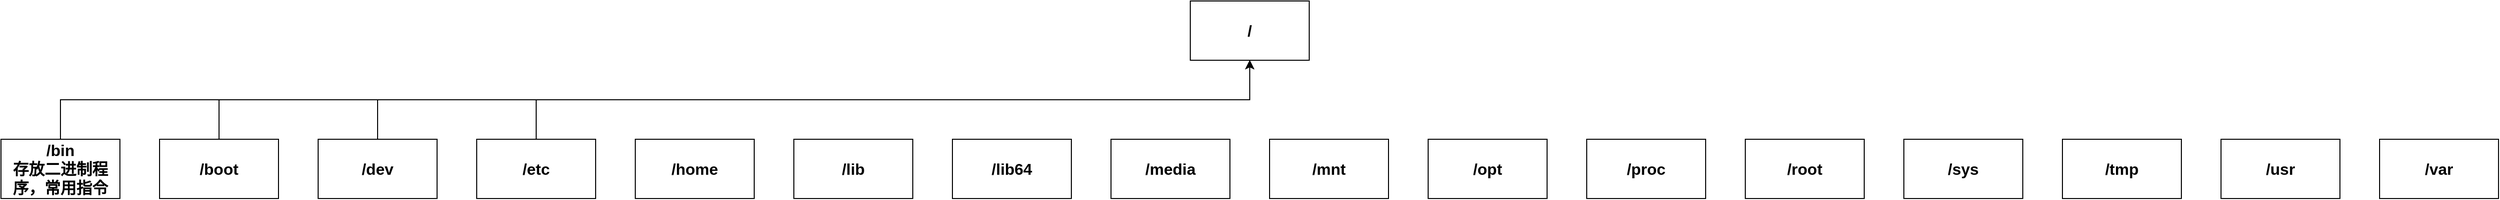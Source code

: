 <mxfile version="15.2.7" type="device"><diagram id="JrL7N7qqaAw00KxUiWFv" name="第 1 页"><mxGraphModel dx="3422" dy="1518" grid="1" gridSize="10" guides="1" tooltips="1" connect="1" arrows="1" fold="1" page="1" pageScale="1" pageWidth="827" pageHeight="1169" math="0" shadow="0"><root><mxCell id="0"/><mxCell id="1" parent="0"/><mxCell id="WDz_j2Mwd5igttuZcTVU-1" value="&lt;b&gt;&lt;font style=&quot;font-size: 16px&quot;&gt;/&lt;/font&gt;&lt;/b&gt;" style="rounded=0;whiteSpace=wrap;html=1;" vertex="1" parent="1"><mxGeometry x="1080" y="130" width="120" height="60" as="geometry"/></mxCell><mxCell id="WDz_j2Mwd5igttuZcTVU-21" style="edgeStyle=orthogonalEdgeStyle;rounded=0;orthogonalLoop=1;jettySize=auto;html=1;exitX=0.5;exitY=0;exitDx=0;exitDy=0;entryX=0.5;entryY=1;entryDx=0;entryDy=0;" edge="1" parent="1" source="WDz_j2Mwd5igttuZcTVU-2" target="WDz_j2Mwd5igttuZcTVU-1"><mxGeometry relative="1" as="geometry"/></mxCell><mxCell id="WDz_j2Mwd5igttuZcTVU-2" value="&lt;b&gt;&lt;font style=&quot;font-size: 16px&quot;&gt;/bin&lt;br&gt;存放二进制程序，常用指令&lt;br&gt;&lt;/font&gt;&lt;/b&gt;" style="rounded=0;whiteSpace=wrap;html=1;" vertex="1" parent="1"><mxGeometry x="-120" y="270" width="120" height="60" as="geometry"/></mxCell><mxCell id="WDz_j2Mwd5igttuZcTVU-22" style="edgeStyle=orthogonalEdgeStyle;rounded=0;orthogonalLoop=1;jettySize=auto;html=1;exitX=0.5;exitY=0;exitDx=0;exitDy=0;entryX=0.5;entryY=1;entryDx=0;entryDy=0;" edge="1" parent="1" source="WDz_j2Mwd5igttuZcTVU-3" target="WDz_j2Mwd5igttuZcTVU-1"><mxGeometry relative="1" as="geometry"/></mxCell><mxCell id="WDz_j2Mwd5igttuZcTVU-3" value="&lt;b&gt;&lt;font style=&quot;font-size: 16px&quot;&gt;/boot&lt;br&gt;&lt;/font&gt;&lt;/b&gt;" style="rounded=0;whiteSpace=wrap;html=1;" vertex="1" parent="1"><mxGeometry x="40" y="270" width="120" height="60" as="geometry"/></mxCell><mxCell id="WDz_j2Mwd5igttuZcTVU-23" style="edgeStyle=orthogonalEdgeStyle;rounded=0;orthogonalLoop=1;jettySize=auto;html=1;exitX=0.5;exitY=0;exitDx=0;exitDy=0;entryX=0.5;entryY=1;entryDx=0;entryDy=0;" edge="1" parent="1" source="WDz_j2Mwd5igttuZcTVU-6" target="WDz_j2Mwd5igttuZcTVU-1"><mxGeometry relative="1" as="geometry"/></mxCell><mxCell id="WDz_j2Mwd5igttuZcTVU-6" value="&lt;b&gt;&lt;font style=&quot;font-size: 16px&quot;&gt;/dev&lt;br&gt;&lt;/font&gt;&lt;/b&gt;" style="rounded=0;whiteSpace=wrap;html=1;" vertex="1" parent="1"><mxGeometry x="200" y="270" width="120" height="60" as="geometry"/></mxCell><mxCell id="WDz_j2Mwd5igttuZcTVU-24" style="edgeStyle=orthogonalEdgeStyle;rounded=0;orthogonalLoop=1;jettySize=auto;html=1;exitX=0.5;exitY=0;exitDx=0;exitDy=0;entryX=0.5;entryY=1;entryDx=0;entryDy=0;" edge="1" parent="1" source="WDz_j2Mwd5igttuZcTVU-7" target="WDz_j2Mwd5igttuZcTVU-1"><mxGeometry relative="1" as="geometry"/></mxCell><mxCell id="WDz_j2Mwd5igttuZcTVU-7" value="&lt;b&gt;&lt;font style=&quot;font-size: 16px&quot;&gt;/etc&lt;br&gt;&lt;/font&gt;&lt;/b&gt;" style="rounded=0;whiteSpace=wrap;html=1;" vertex="1" parent="1"><mxGeometry x="360" y="270" width="120" height="60" as="geometry"/></mxCell><mxCell id="WDz_j2Mwd5igttuZcTVU-8" value="&lt;b&gt;&lt;font style=&quot;font-size: 16px&quot;&gt;/home&lt;br&gt;&lt;/font&gt;&lt;/b&gt;" style="rounded=0;whiteSpace=wrap;html=1;" vertex="1" parent="1"><mxGeometry x="520" y="270" width="120" height="60" as="geometry"/></mxCell><mxCell id="WDz_j2Mwd5igttuZcTVU-9" value="&lt;b&gt;&lt;font style=&quot;font-size: 16px&quot;&gt;/lib&lt;br&gt;&lt;/font&gt;&lt;/b&gt;" style="rounded=0;whiteSpace=wrap;html=1;" vertex="1" parent="1"><mxGeometry x="680" y="270" width="120" height="60" as="geometry"/></mxCell><mxCell id="WDz_j2Mwd5igttuZcTVU-10" value="&lt;b&gt;&lt;font style=&quot;font-size: 16px&quot;&gt;/lib64&lt;br&gt;&lt;/font&gt;&lt;/b&gt;" style="rounded=0;whiteSpace=wrap;html=1;" vertex="1" parent="1"><mxGeometry x="840" y="270" width="120" height="60" as="geometry"/></mxCell><mxCell id="WDz_j2Mwd5igttuZcTVU-11" value="&lt;b&gt;&lt;font style=&quot;font-size: 16px&quot;&gt;/media&lt;br&gt;&lt;/font&gt;&lt;/b&gt;" style="rounded=0;whiteSpace=wrap;html=1;" vertex="1" parent="1"><mxGeometry x="1000" y="270" width="120" height="60" as="geometry"/></mxCell><mxCell id="WDz_j2Mwd5igttuZcTVU-12" value="&lt;b&gt;&lt;font style=&quot;font-size: 16px&quot;&gt;/mnt&lt;br&gt;&lt;/font&gt;&lt;/b&gt;" style="rounded=0;whiteSpace=wrap;html=1;" vertex="1" parent="1"><mxGeometry x="1160" y="270" width="120" height="60" as="geometry"/></mxCell><mxCell id="WDz_j2Mwd5igttuZcTVU-13" value="&lt;b&gt;&lt;font style=&quot;font-size: 16px&quot;&gt;/opt&lt;br&gt;&lt;/font&gt;&lt;/b&gt;" style="rounded=0;whiteSpace=wrap;html=1;" vertex="1" parent="1"><mxGeometry x="1320" y="270" width="120" height="60" as="geometry"/></mxCell><mxCell id="WDz_j2Mwd5igttuZcTVU-14" value="&lt;b&gt;&lt;font style=&quot;font-size: 16px&quot;&gt;/proc&lt;br&gt;&lt;/font&gt;&lt;/b&gt;" style="rounded=0;whiteSpace=wrap;html=1;" vertex="1" parent="1"><mxGeometry x="1480" y="270" width="120" height="60" as="geometry"/></mxCell><mxCell id="WDz_j2Mwd5igttuZcTVU-15" value="&lt;b&gt;&lt;font style=&quot;font-size: 16px&quot;&gt;/root&lt;br&gt;&lt;/font&gt;&lt;/b&gt;" style="rounded=0;whiteSpace=wrap;html=1;" vertex="1" parent="1"><mxGeometry x="1640" y="270" width="120" height="60" as="geometry"/></mxCell><mxCell id="WDz_j2Mwd5igttuZcTVU-16" value="&lt;b&gt;&lt;font style=&quot;font-size: 16px&quot;&gt;/sys&lt;br&gt;&lt;/font&gt;&lt;/b&gt;" style="rounded=0;whiteSpace=wrap;html=1;" vertex="1" parent="1"><mxGeometry x="1800" y="270" width="120" height="60" as="geometry"/></mxCell><mxCell id="WDz_j2Mwd5igttuZcTVU-17" value="&lt;b&gt;&lt;font style=&quot;font-size: 16px&quot;&gt;/tmp&lt;br&gt;&lt;/font&gt;&lt;/b&gt;" style="rounded=0;whiteSpace=wrap;html=1;" vertex="1" parent="1"><mxGeometry x="1960" y="270" width="120" height="60" as="geometry"/></mxCell><mxCell id="WDz_j2Mwd5igttuZcTVU-18" value="&lt;b&gt;&lt;font style=&quot;font-size: 16px&quot;&gt;/usr&lt;br&gt;&lt;/font&gt;&lt;/b&gt;" style="rounded=0;whiteSpace=wrap;html=1;" vertex="1" parent="1"><mxGeometry x="2120" y="270" width="120" height="60" as="geometry"/></mxCell><mxCell id="WDz_j2Mwd5igttuZcTVU-19" value="&lt;b&gt;&lt;font style=&quot;font-size: 16px&quot;&gt;/var&lt;br&gt;&lt;/font&gt;&lt;/b&gt;" style="rounded=0;whiteSpace=wrap;html=1;" vertex="1" parent="1"><mxGeometry x="2280" y="270" width="120" height="60" as="geometry"/></mxCell></root></mxGraphModel></diagram></mxfile>